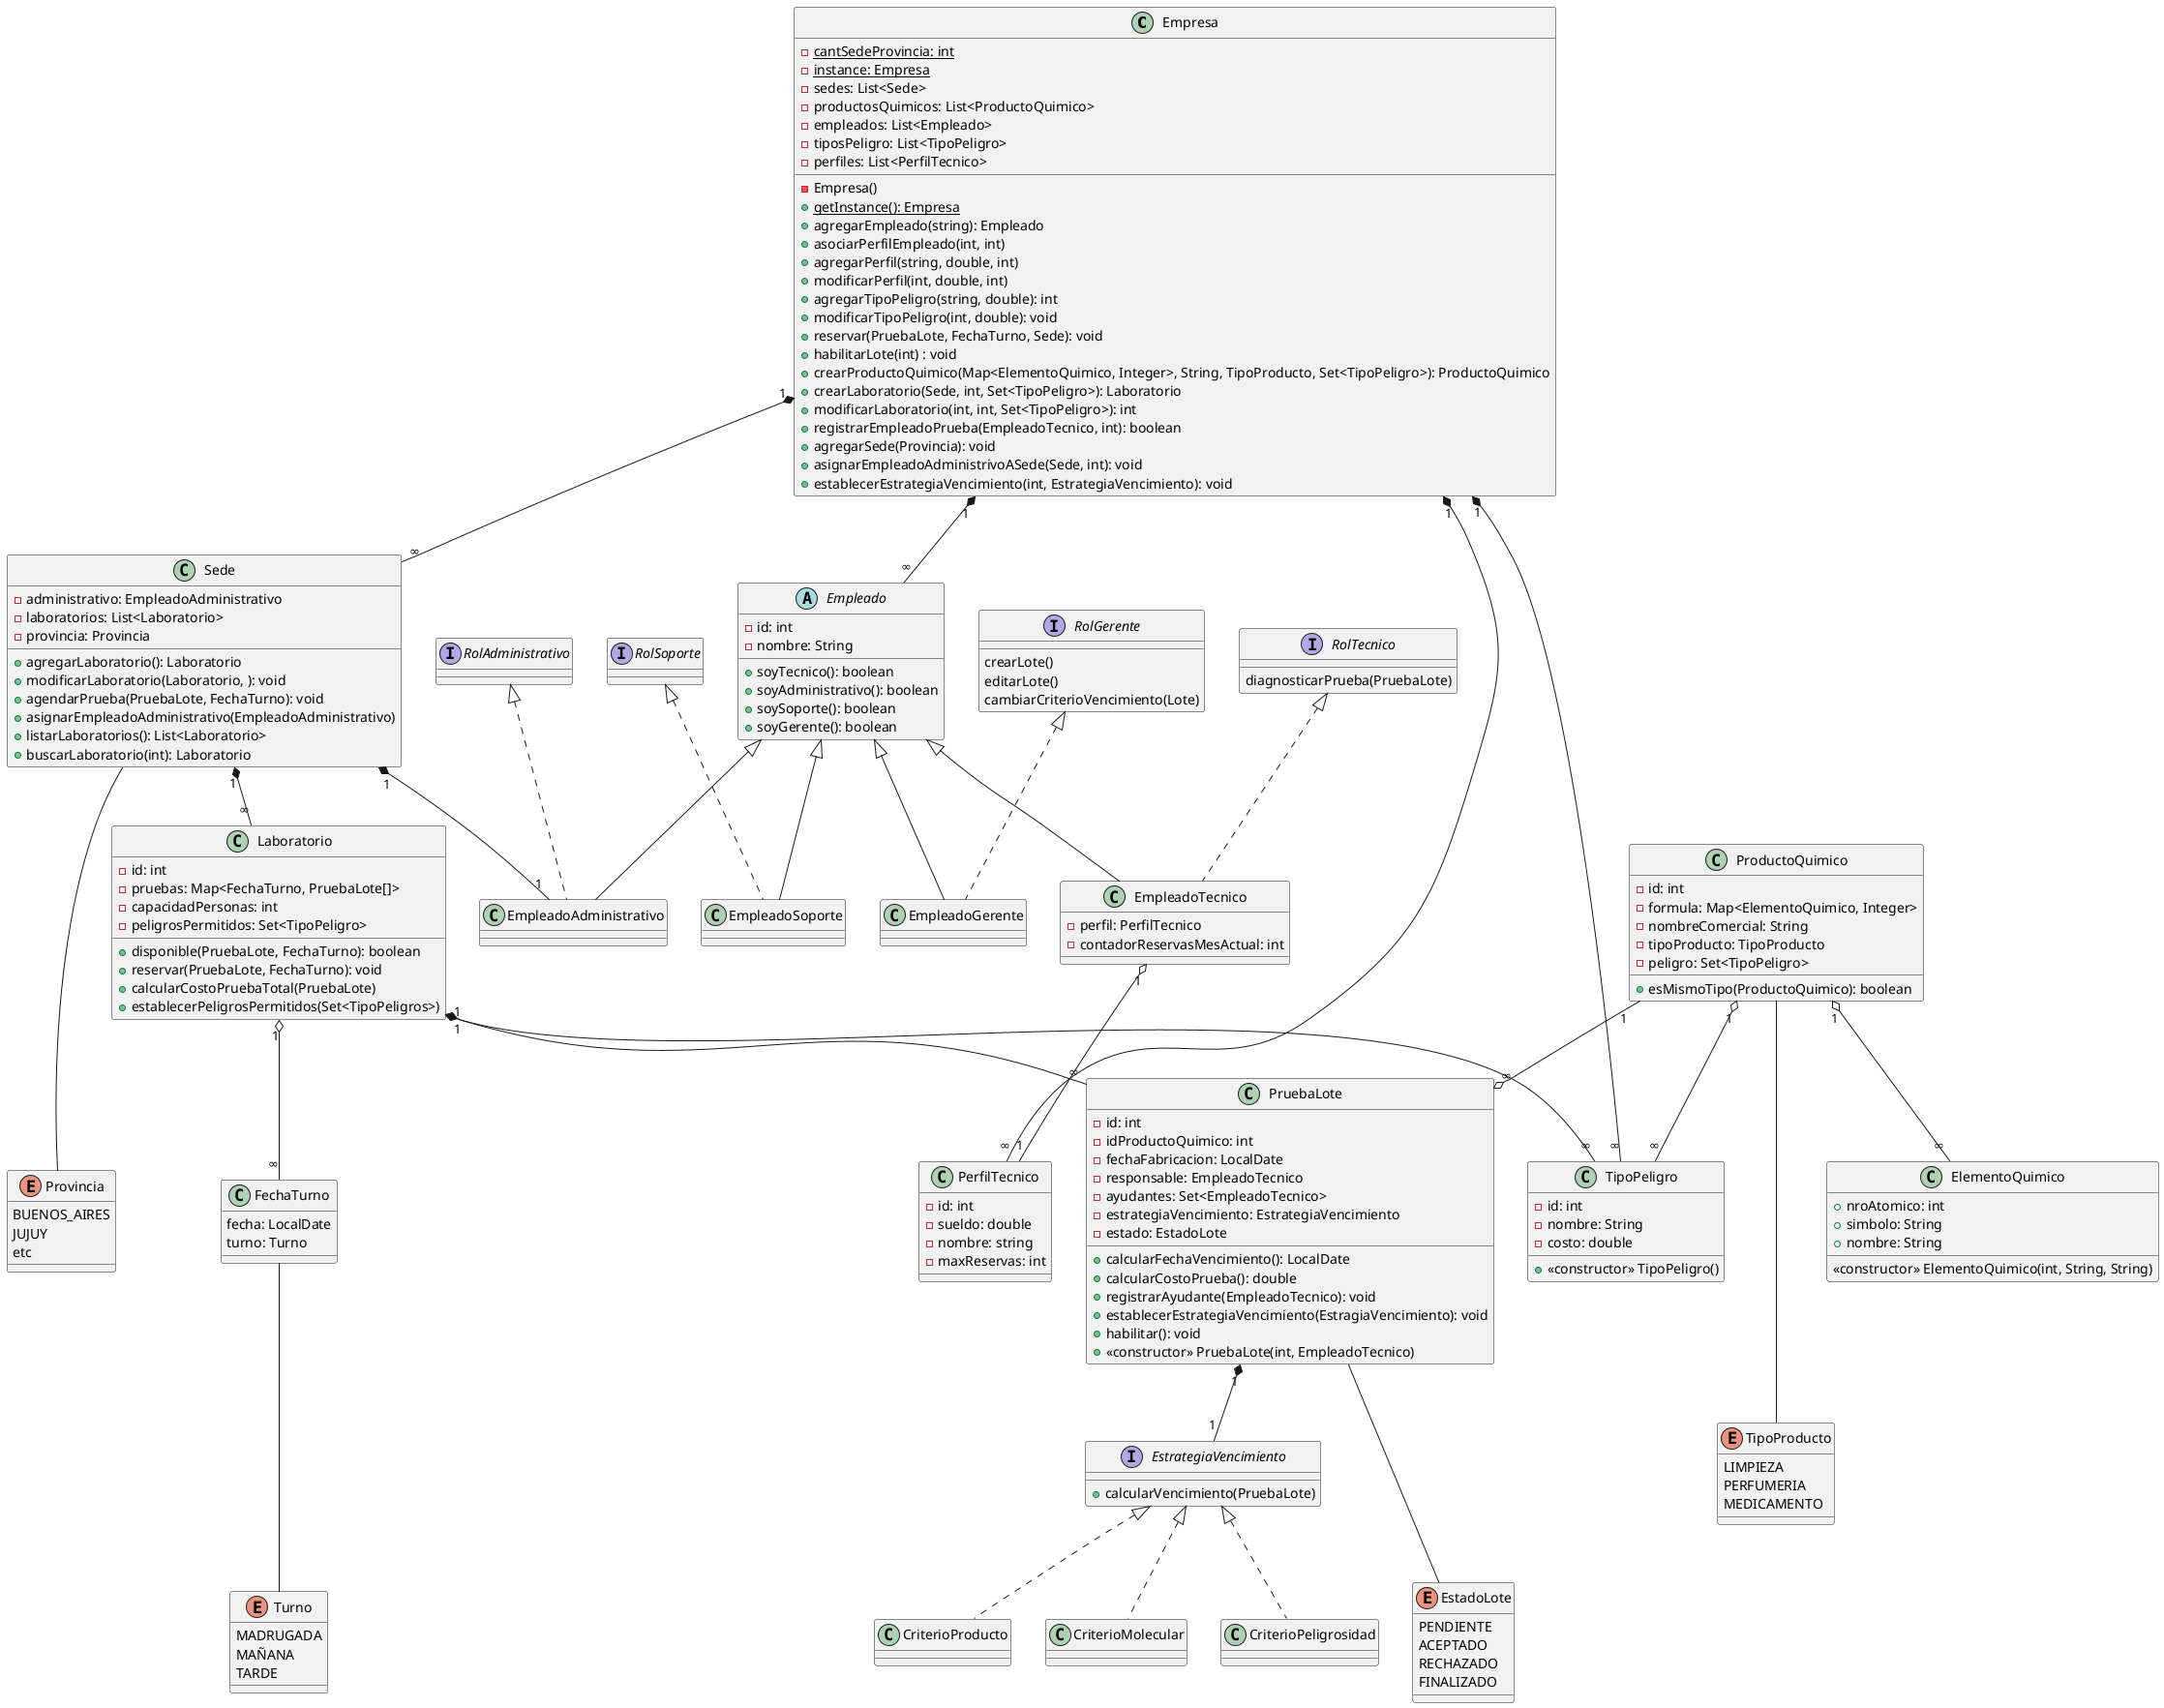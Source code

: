 @startuml

class Empresa {
  {static} - cantSedeProvincia: int
  {static} - instance: Empresa
  - Empresa()
  - sedes: List<Sede>
  - productosQuimicos: List<ProductoQuimico>
  - empleados: List<Empleado>
  - tiposPeligro: List<TipoPeligro>
  - perfiles: List<PerfilTecnico>
  {static} + getInstance(): Empresa
  + agregarEmpleado(string): Empleado
  + asociarPerfilEmpleado(int, int) /'id de perfil, id de empleado'/
  + agregarPerfil(string, double, int) /'nombrePuesto, sueldo, maxReservas'/
  + modificarPerfil(int, double, int) /'idPuesto, sueldo, maxReservas'/
  + agregarTipoPeligro(string, double): int
  + modificarTipoPeligro(int, double): void
  + reservar(PruebaLote, FechaTurno, Sede): void
  + habilitarLote(int) : void
  + crearProductoQuimico(Map<ElementoQuimico, Integer>, String, TipoProducto, Set<TipoPeligro>): ProductoQuimico
  + crearLaboratorio(Sede, int, Set<TipoPeligro>): Laboratorio
  + modificarLaboratorio(int, int, Set<TipoPeligro>): int /'id, capacidad'/
  + registrarEmpleadoPrueba(EmpleadoTecnico, int): boolean /'id de prueba'/
  + agregarSede(Provincia): void
  + asignarEmpleadoAdministrivoASede(Sede, int): void
  + establecerEstrategiaVencimiento(int, EstrategiaVencimiento): void /'id de prueba'/
}

class Sede {
  - administrativo: EmpleadoAdministrativo
  - laboratorios: List<Laboratorio>
  - provincia: Provincia

  + agregarLaboratorio(): Laboratorio
  + modificarLaboratorio(Laboratorio, ): void
  + agendarPrueba(PruebaLote, FechaTurno): void
  + asignarEmpleadoAdministrativo(EmpleadoAdministrativo)
  + listarLaboratorios(): List<Laboratorio>
  + buscarLaboratorio(int): Laboratorio
}

enum Provincia {
  BUENOS_AIRES
  JUJUY
  etc
}

class ProductoQuimico {
  - id: int
  - formula: Map<ElementoQuimico, Integer>
  - nombreComercial: String
  - tipoProducto: TipoProducto
  - peligro: Set<TipoPeligro>

  + esMismoTipo(ProductoQuimico): boolean
}

class PruebaLote {
  - id: int
  - idProductoQuimico: int
  - fechaFabricacion: LocalDate
  - responsable: EmpleadoTecnico
  - ayudantes: Set<EmpleadoTecnico>
  - estrategiaVencimiento: EstrategiaVencimiento
  - estado: EstadoLote
  + calcularFechaVencimiento(): LocalDate
  + calcularCostoPrueba(): double
  + registrarAyudante(EmpleadoTecnico): void
  + establecerEstrategiaVencimiento(EstragiaVencimiento): void
  + habilitar(): void
  + <<constructor>> PruebaLote(int, EmpleadoTecnico)
}

interface EstrategiaVencimiento {
  + calcularVencimiento(PruebaLote)
}

class CriterioPeligrosidad implements EstrategiaVencimiento {}
class CriterioProducto implements EstrategiaVencimiento {}
class CriterioMolecular implements EstrategiaVencimiento {}


enum TipoProducto {
  LIMPIEZA
  PERFUMERIA
  MEDICAMENTO
}

enum EstadoLote {
  PENDIENTE
  ACEPTADO
  RECHAZADO
  FINALIZADO
}

enum Turno {
  '0 a 6hs'
  MADRUGADA
  '8 a 14hs'
  MAÑANA
  '16 a 22hs'
  TARDE
}

class ElementoQuimico {
  + nroAtomico: int
  + simbolo: String
  + nombre: String
  << constructor >> ElementoQuimico(int, String, String)
}

abstract class Empleado {
  - id: int
  - nombre: String

  + soyTecnico(): boolean
  + soyAdministrativo(): boolean
  + soySoporte(): boolean
  + soyGerente(): boolean
}

'Edita todo lo relacionado con los puestos y gesetion del sistema (SysAdmin)
interface RolSoporte {}

'Encargado de habilitar los empleados y laboratorios para las sedes
interface RolAdministrativo {}

'Encargado de habilitar lotes y cambiar criterios de vencimiento
interface RolGerente {
  crearLote()
  editarLote()
  cambiarCriterioVencimiento(Lote)
}

'Encargado de realizar pruebas/reservas
interface RolTecnico {
  diagnosticarPrueba(PruebaLote)
}

class EmpleadoSoporte extends Empleado implements RolSoporte {}
class EmpleadoAdministrativo extends Empleado implements RolAdministrativo {}
class EmpleadoGerente extends Empleado implements RolGerente {}
class EmpleadoTecnico extends Empleado implements RolTecnico {
  - perfil: PerfilTecnico
  - contadorReservasMesActual: int
}

class PerfilTecnico {
  - id: int
  - sueldo: double
  - nombre: string
  - maxReservas: int
}

' Se puede reservar si: '
' - Cantidad de personas de mi prueba es <= la cantidad personas que tiene la prueba'
'   ya existente '
' - Toxicidades sean compatibles entre producto y laboratorio '
' - Tipo de producto compatible entre pruebas '
class Laboratorio {
  - id: int
  - pruebas: Map<FechaTurno, PruebaLote[]>
  - capacidadPersonas: int
  - peligrosPermitidos: Set<TipoPeligro>
  'disponible devuelve true si hay una lugar disponible para una nueva prueba y,
  'en caso de haber otra prueba en curso, si el producto es compatible con mi prueba'
  + disponible(PruebaLote, FechaTurno): boolean
  + reservar(PruebaLote, FechaTurno): void
  + calcularCostoPruebaTotal(PruebaLote)
  + establecerPeligrosPermitidos(Set<TipoPeligros>)
}

class FechaTurno {
  fecha: LocalDate
  turno: Turno
}

class TipoPeligro {
  - id: int
  - nombre: String
  - costo: double
  + <<constructor>> TipoPeligro()
}

Empresa "1" *--	"∞" Sede
Sede "1" *-- "∞" Laboratorio
Sede --- Provincia
Laboratorio "1" o-- "∞" TipoPeligro
Empresa "1" *-- "∞" TipoPeligro
ProductoQuimico --- TipoProducto
ProductoQuimico "1" o-- "∞" TipoPeligro
ProductoQuimico "1" --o "∞" PruebaLote
PruebaLote --- EstadoLote
Laboratorio "1" o-- "∞" FechaTurno
FechaTurno --- Turno
Laboratorio "1" *-- "∞" PruebaLote
ProductoQuimico "1" o-- "∞" ElementoQuimico
Empresa "1" *-- "∞" Empleado
PruebaLote "1" *-- "1" EstrategiaVencimiento
EmpleadoTecnico "1" o-- "1" PerfilTecnico
Empresa "1" *-- "∞" PerfilTecnico
Sede "1" *-- "1" EmpleadoAdministrativo

@enduml